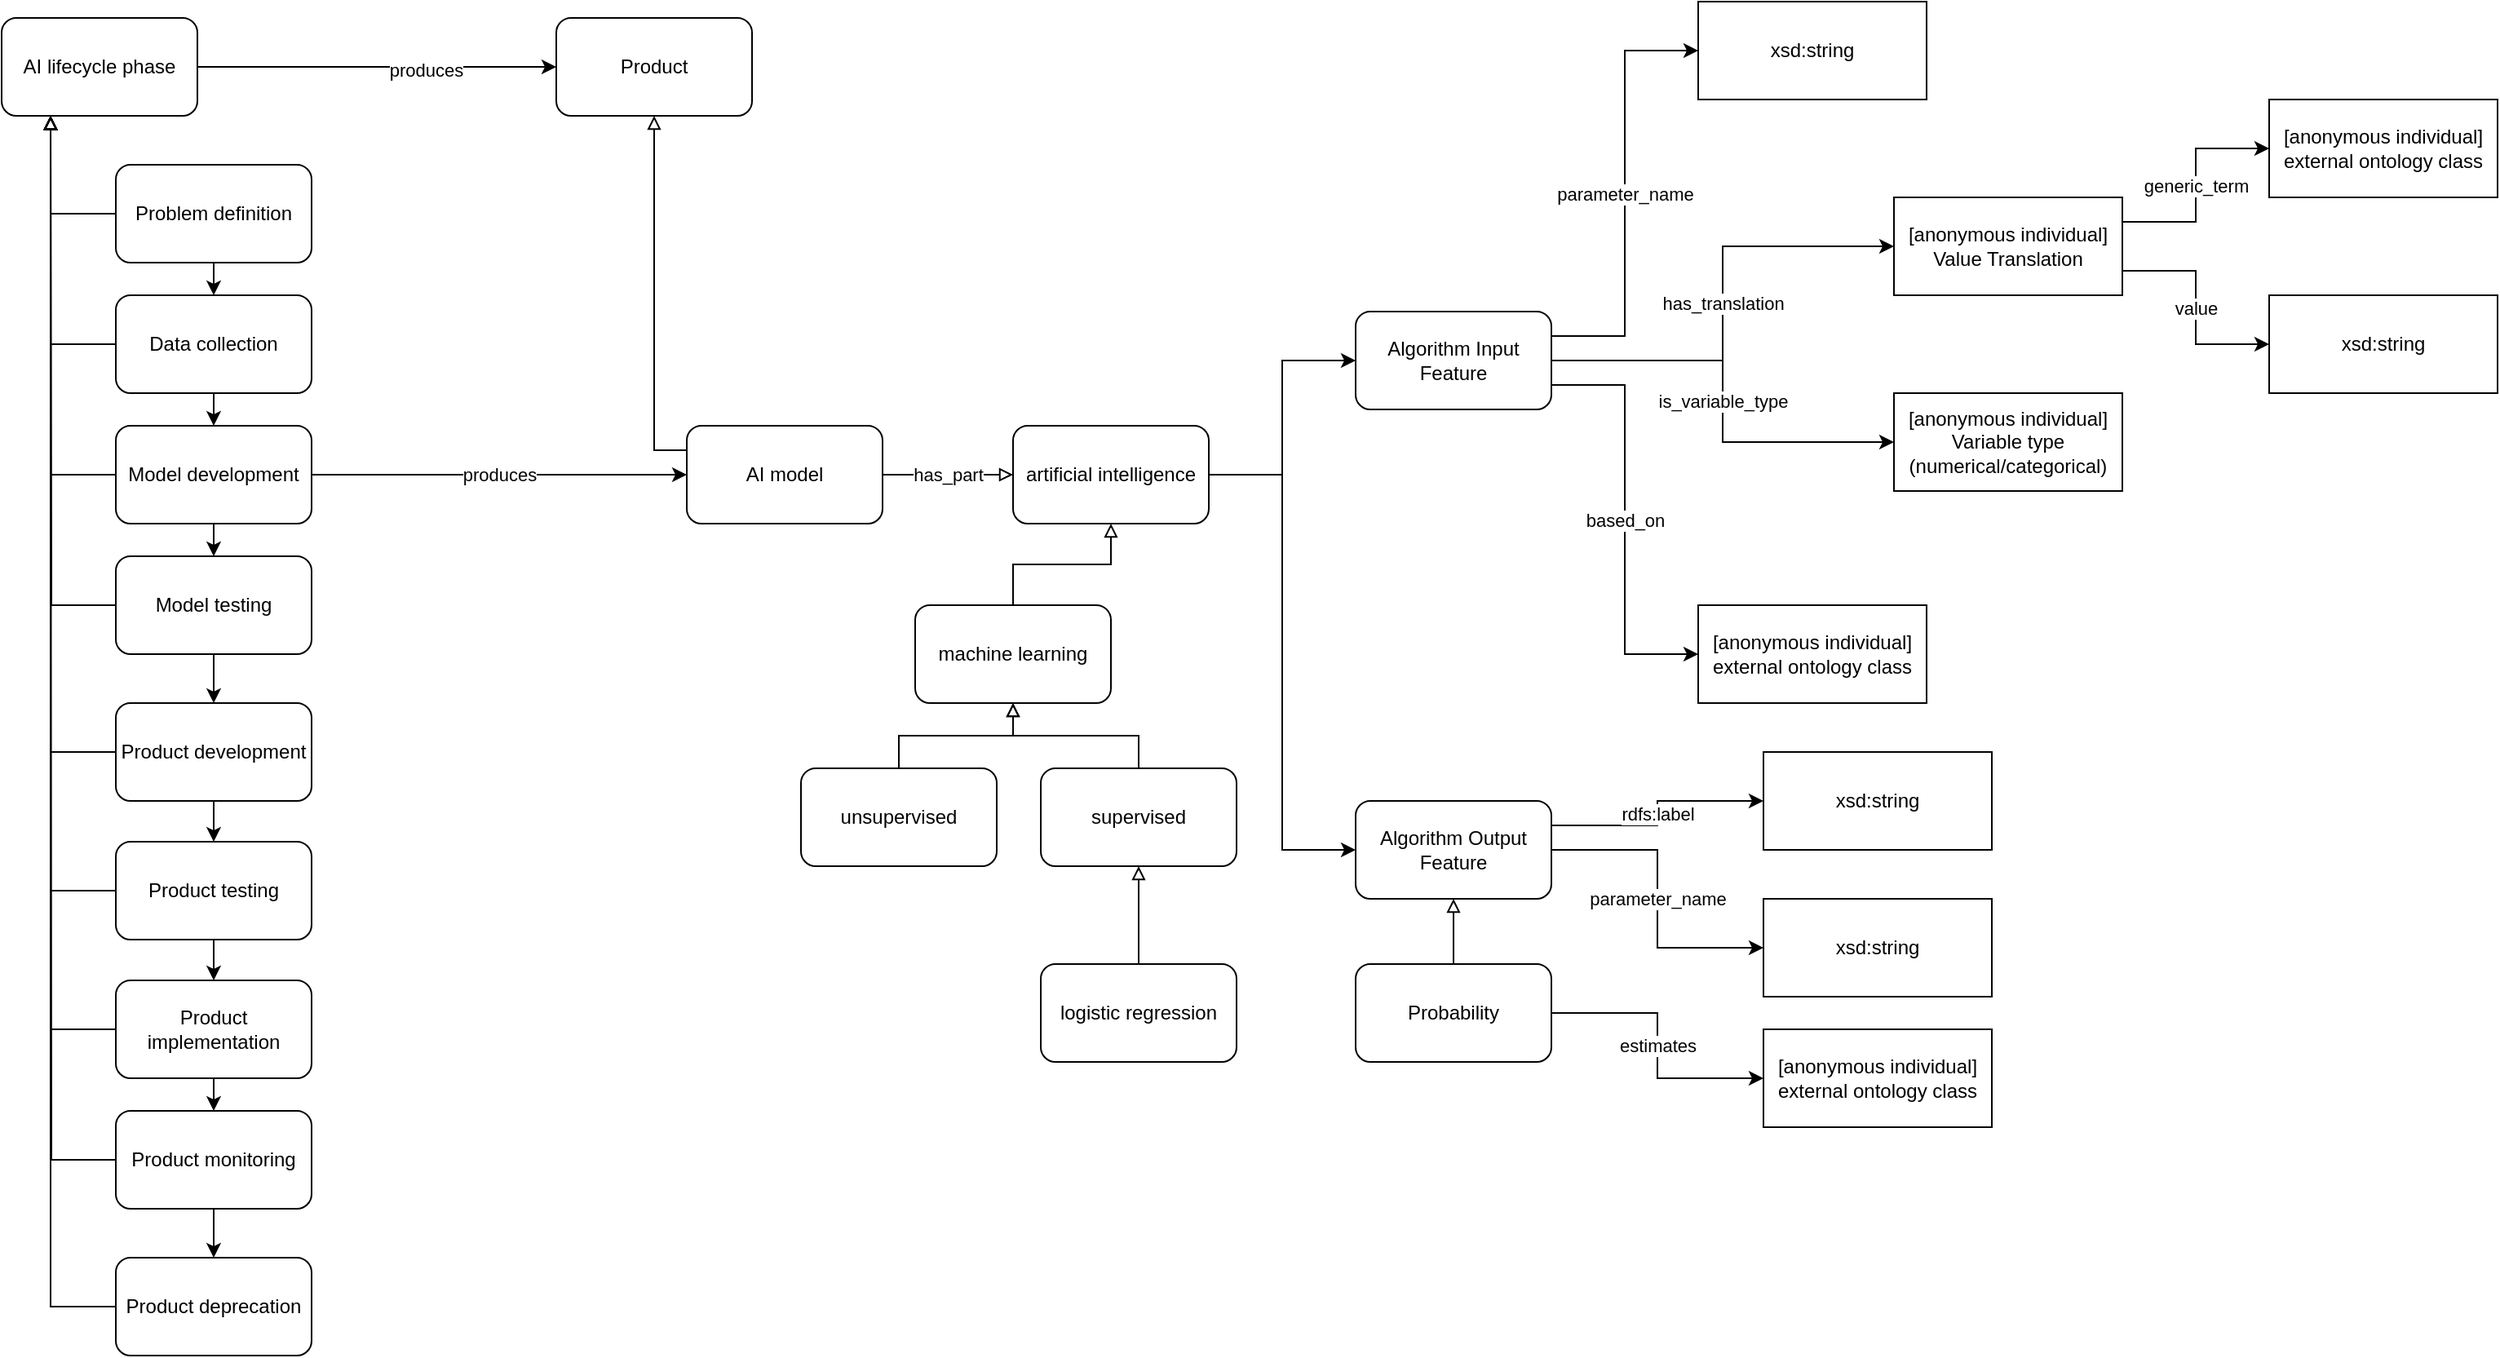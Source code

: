 <mxfile version="21.1.2" type="device">
  <diagram id="C5RBs43oDa-KdzZeNtuy" name="Page-1">
    <mxGraphModel dx="954" dy="674" grid="1" gridSize="10" guides="1" tooltips="1" connect="1" arrows="1" fold="1" page="1" pageScale="1" pageWidth="827" pageHeight="1169" math="0" shadow="0">
      <root>
        <mxCell id="WIyWlLk6GJQsqaUBKTNV-0" />
        <mxCell id="WIyWlLk6GJQsqaUBKTNV-1" parent="WIyWlLk6GJQsqaUBKTNV-0" />
        <mxCell id="dM_Qt6CL8K8Z289YyEKp-29" style="edgeStyle=orthogonalEdgeStyle;rounded=0;orthogonalLoop=1;jettySize=auto;html=1;exitX=1;exitY=0.5;exitDx=0;exitDy=0;entryX=0;entryY=0.5;entryDx=0;entryDy=0;endArrow=classic;endFill=1;" parent="WIyWlLk6GJQsqaUBKTNV-1" source="dM_Qt6CL8K8Z289YyEKp-0" target="dM_Qt6CL8K8Z289YyEKp-28" edge="1">
          <mxGeometry relative="1" as="geometry" />
        </mxCell>
        <mxCell id="dM_Qt6CL8K8Z289YyEKp-30" value="produces" style="edgeLabel;html=1;align=center;verticalAlign=middle;resizable=0;points=[];" parent="dM_Qt6CL8K8Z289YyEKp-29" vertex="1" connectable="0">
          <mxGeometry x="0.273" y="-2" relative="1" as="geometry">
            <mxPoint as="offset" />
          </mxGeometry>
        </mxCell>
        <mxCell id="dM_Qt6CL8K8Z289YyEKp-0" value="AI lifecycle phase" style="rounded=1;whiteSpace=wrap;html=1;" parent="WIyWlLk6GJQsqaUBKTNV-1" vertex="1">
          <mxGeometry x="70" y="50" width="120" height="60" as="geometry" />
        </mxCell>
        <mxCell id="dM_Qt6CL8K8Z289YyEKp-11" style="edgeStyle=orthogonalEdgeStyle;rounded=0;orthogonalLoop=1;jettySize=auto;html=1;exitX=0.5;exitY=1;exitDx=0;exitDy=0;entryX=0.5;entryY=0;entryDx=0;entryDy=0;" parent="WIyWlLk6GJQsqaUBKTNV-1" source="dM_Qt6CL8K8Z289YyEKp-1" target="dM_Qt6CL8K8Z289YyEKp-2" edge="1">
          <mxGeometry relative="1" as="geometry" />
        </mxCell>
        <mxCell id="dM_Qt6CL8K8Z289YyEKp-19" style="edgeStyle=orthogonalEdgeStyle;rounded=0;orthogonalLoop=1;jettySize=auto;html=1;exitX=0;exitY=0.5;exitDx=0;exitDy=0;entryX=0.25;entryY=1;entryDx=0;entryDy=0;endArrow=block;endFill=0;" parent="WIyWlLk6GJQsqaUBKTNV-1" source="dM_Qt6CL8K8Z289YyEKp-1" target="dM_Qt6CL8K8Z289YyEKp-0" edge="1">
          <mxGeometry relative="1" as="geometry" />
        </mxCell>
        <mxCell id="dM_Qt6CL8K8Z289YyEKp-1" value="Problem definition" style="rounded=1;whiteSpace=wrap;html=1;" parent="WIyWlLk6GJQsqaUBKTNV-1" vertex="1">
          <mxGeometry x="140" y="140" width="120" height="60" as="geometry" />
        </mxCell>
        <mxCell id="dM_Qt6CL8K8Z289YyEKp-12" style="edgeStyle=orthogonalEdgeStyle;rounded=0;orthogonalLoop=1;jettySize=auto;html=1;exitX=0.5;exitY=1;exitDx=0;exitDy=0;entryX=0.5;entryY=0;entryDx=0;entryDy=0;" parent="WIyWlLk6GJQsqaUBKTNV-1" source="dM_Qt6CL8K8Z289YyEKp-2" target="dM_Qt6CL8K8Z289YyEKp-3" edge="1">
          <mxGeometry relative="1" as="geometry" />
        </mxCell>
        <mxCell id="dM_Qt6CL8K8Z289YyEKp-2" value="Data collection" style="rounded=1;whiteSpace=wrap;html=1;" parent="WIyWlLk6GJQsqaUBKTNV-1" vertex="1">
          <mxGeometry x="140" y="220" width="120" height="60" as="geometry" />
        </mxCell>
        <mxCell id="dM_Qt6CL8K8Z289YyEKp-13" style="edgeStyle=orthogonalEdgeStyle;rounded=0;orthogonalLoop=1;jettySize=auto;html=1;exitX=0.5;exitY=1;exitDx=0;exitDy=0;entryX=0.5;entryY=0;entryDx=0;entryDy=0;" parent="WIyWlLk6GJQsqaUBKTNV-1" source="dM_Qt6CL8K8Z289YyEKp-3" target="dM_Qt6CL8K8Z289YyEKp-4" edge="1">
          <mxGeometry relative="1" as="geometry" />
        </mxCell>
        <mxCell id="dM_Qt6CL8K8Z289YyEKp-32" value="produces" style="edgeStyle=orthogonalEdgeStyle;rounded=0;orthogonalLoop=1;jettySize=auto;html=1;exitX=1;exitY=0.5;exitDx=0;exitDy=0;entryX=0;entryY=0.5;entryDx=0;entryDy=0;endArrow=classic;endFill=1;" parent="WIyWlLk6GJQsqaUBKTNV-1" source="dM_Qt6CL8K8Z289YyEKp-3" target="dM_Qt6CL8K8Z289YyEKp-31" edge="1">
          <mxGeometry relative="1" as="geometry" />
        </mxCell>
        <mxCell id="dM_Qt6CL8K8Z289YyEKp-3" value="Model development" style="rounded=1;whiteSpace=wrap;html=1;" parent="WIyWlLk6GJQsqaUBKTNV-1" vertex="1">
          <mxGeometry x="140" y="300" width="120" height="60" as="geometry" />
        </mxCell>
        <mxCell id="dM_Qt6CL8K8Z289YyEKp-14" style="edgeStyle=orthogonalEdgeStyle;rounded=0;orthogonalLoop=1;jettySize=auto;html=1;exitX=0.5;exitY=1;exitDx=0;exitDy=0;entryX=0.5;entryY=0;entryDx=0;entryDy=0;" parent="WIyWlLk6GJQsqaUBKTNV-1" source="dM_Qt6CL8K8Z289YyEKp-4" target="dM_Qt6CL8K8Z289YyEKp-5" edge="1">
          <mxGeometry relative="1" as="geometry" />
        </mxCell>
        <mxCell id="dM_Qt6CL8K8Z289YyEKp-4" value="Model testing" style="rounded=1;whiteSpace=wrap;html=1;" parent="WIyWlLk6GJQsqaUBKTNV-1" vertex="1">
          <mxGeometry x="140" y="380" width="120" height="60" as="geometry" />
        </mxCell>
        <mxCell id="dM_Qt6CL8K8Z289YyEKp-15" style="edgeStyle=orthogonalEdgeStyle;rounded=0;orthogonalLoop=1;jettySize=auto;html=1;exitX=0.5;exitY=1;exitDx=0;exitDy=0;entryX=0.5;entryY=0;entryDx=0;entryDy=0;" parent="WIyWlLk6GJQsqaUBKTNV-1" source="dM_Qt6CL8K8Z289YyEKp-5" target="dM_Qt6CL8K8Z289YyEKp-6" edge="1">
          <mxGeometry relative="1" as="geometry" />
        </mxCell>
        <mxCell id="dM_Qt6CL8K8Z289YyEKp-5" value="Product development" style="rounded=1;whiteSpace=wrap;html=1;" parent="WIyWlLk6GJQsqaUBKTNV-1" vertex="1">
          <mxGeometry x="140" y="470" width="120" height="60" as="geometry" />
        </mxCell>
        <mxCell id="dM_Qt6CL8K8Z289YyEKp-16" style="edgeStyle=orthogonalEdgeStyle;rounded=0;orthogonalLoop=1;jettySize=auto;html=1;exitX=0.5;exitY=1;exitDx=0;exitDy=0;entryX=0.5;entryY=0;entryDx=0;entryDy=0;" parent="WIyWlLk6GJQsqaUBKTNV-1" source="dM_Qt6CL8K8Z289YyEKp-6" target="dM_Qt6CL8K8Z289YyEKp-7" edge="1">
          <mxGeometry relative="1" as="geometry" />
        </mxCell>
        <mxCell id="dM_Qt6CL8K8Z289YyEKp-6" value="Product testing" style="rounded=1;whiteSpace=wrap;html=1;" parent="WIyWlLk6GJQsqaUBKTNV-1" vertex="1">
          <mxGeometry x="140" y="555" width="120" height="60" as="geometry" />
        </mxCell>
        <mxCell id="dM_Qt6CL8K8Z289YyEKp-17" style="edgeStyle=orthogonalEdgeStyle;rounded=0;orthogonalLoop=1;jettySize=auto;html=1;exitX=0.5;exitY=1;exitDx=0;exitDy=0;entryX=0.5;entryY=0;entryDx=0;entryDy=0;" parent="WIyWlLk6GJQsqaUBKTNV-1" source="dM_Qt6CL8K8Z289YyEKp-7" target="dM_Qt6CL8K8Z289YyEKp-8" edge="1">
          <mxGeometry relative="1" as="geometry" />
        </mxCell>
        <mxCell id="dM_Qt6CL8K8Z289YyEKp-7" value="Product implementation" style="rounded=1;whiteSpace=wrap;html=1;" parent="WIyWlLk6GJQsqaUBKTNV-1" vertex="1">
          <mxGeometry x="140" y="640" width="120" height="60" as="geometry" />
        </mxCell>
        <mxCell id="dM_Qt6CL8K8Z289YyEKp-18" style="edgeStyle=orthogonalEdgeStyle;rounded=0;orthogonalLoop=1;jettySize=auto;html=1;exitX=0.5;exitY=1;exitDx=0;exitDy=0;entryX=0.5;entryY=0;entryDx=0;entryDy=0;" parent="WIyWlLk6GJQsqaUBKTNV-1" source="dM_Qt6CL8K8Z289YyEKp-8" target="dM_Qt6CL8K8Z289YyEKp-9" edge="1">
          <mxGeometry relative="1" as="geometry" />
        </mxCell>
        <mxCell id="dM_Qt6CL8K8Z289YyEKp-8" value="Product monitoring" style="rounded=1;whiteSpace=wrap;html=1;" parent="WIyWlLk6GJQsqaUBKTNV-1" vertex="1">
          <mxGeometry x="140" y="720" width="120" height="60" as="geometry" />
        </mxCell>
        <mxCell id="dM_Qt6CL8K8Z289YyEKp-9" value="Product deprecation" style="rounded=1;whiteSpace=wrap;html=1;" parent="WIyWlLk6GJQsqaUBKTNV-1" vertex="1">
          <mxGeometry x="140" y="810" width="120" height="60" as="geometry" />
        </mxCell>
        <mxCell id="dM_Qt6CL8K8Z289YyEKp-20" style="edgeStyle=orthogonalEdgeStyle;rounded=0;orthogonalLoop=1;jettySize=auto;html=1;exitX=0;exitY=0.5;exitDx=0;exitDy=0;entryX=0.25;entryY=1;entryDx=0;entryDy=0;endArrow=block;endFill=0;" parent="WIyWlLk6GJQsqaUBKTNV-1" source="dM_Qt6CL8K8Z289YyEKp-2" target="dM_Qt6CL8K8Z289YyEKp-0" edge="1">
          <mxGeometry relative="1" as="geometry">
            <mxPoint x="150" y="180" as="sourcePoint" />
            <mxPoint x="110" y="120" as="targetPoint" />
          </mxGeometry>
        </mxCell>
        <mxCell id="dM_Qt6CL8K8Z289YyEKp-21" style="edgeStyle=orthogonalEdgeStyle;rounded=0;orthogonalLoop=1;jettySize=auto;html=1;exitX=0;exitY=0.5;exitDx=0;exitDy=0;entryX=0.25;entryY=1;entryDx=0;entryDy=0;endArrow=block;endFill=0;" parent="WIyWlLk6GJQsqaUBKTNV-1" source="dM_Qt6CL8K8Z289YyEKp-3" target="dM_Qt6CL8K8Z289YyEKp-0" edge="1">
          <mxGeometry relative="1" as="geometry">
            <mxPoint x="150" y="260" as="sourcePoint" />
            <mxPoint x="110" y="120" as="targetPoint" />
          </mxGeometry>
        </mxCell>
        <mxCell id="dM_Qt6CL8K8Z289YyEKp-22" style="edgeStyle=orthogonalEdgeStyle;rounded=0;orthogonalLoop=1;jettySize=auto;html=1;exitX=0;exitY=0.5;exitDx=0;exitDy=0;endArrow=block;endFill=0;" parent="WIyWlLk6GJQsqaUBKTNV-1" source="dM_Qt6CL8K8Z289YyEKp-4" edge="1">
          <mxGeometry relative="1" as="geometry">
            <mxPoint x="160" y="270" as="sourcePoint" />
            <mxPoint x="100" y="110" as="targetPoint" />
          </mxGeometry>
        </mxCell>
        <mxCell id="dM_Qt6CL8K8Z289YyEKp-23" style="edgeStyle=orthogonalEdgeStyle;rounded=0;orthogonalLoop=1;jettySize=auto;html=1;exitX=0;exitY=0.5;exitDx=0;exitDy=0;entryX=0.25;entryY=1;entryDx=0;entryDy=0;endArrow=block;endFill=0;" parent="WIyWlLk6GJQsqaUBKTNV-1" source="dM_Qt6CL8K8Z289YyEKp-5" target="dM_Qt6CL8K8Z289YyEKp-0" edge="1">
          <mxGeometry relative="1" as="geometry">
            <mxPoint x="170" y="280" as="sourcePoint" />
            <mxPoint x="130" y="140" as="targetPoint" />
          </mxGeometry>
        </mxCell>
        <mxCell id="dM_Qt6CL8K8Z289YyEKp-24" style="edgeStyle=orthogonalEdgeStyle;rounded=0;orthogonalLoop=1;jettySize=auto;html=1;exitX=0;exitY=0.5;exitDx=0;exitDy=0;entryX=0.25;entryY=1;entryDx=0;entryDy=0;endArrow=block;endFill=0;" parent="WIyWlLk6GJQsqaUBKTNV-1" source="dM_Qt6CL8K8Z289YyEKp-6" target="dM_Qt6CL8K8Z289YyEKp-0" edge="1">
          <mxGeometry relative="1" as="geometry">
            <mxPoint x="180" y="290" as="sourcePoint" />
            <mxPoint x="140" y="150" as="targetPoint" />
          </mxGeometry>
        </mxCell>
        <mxCell id="dM_Qt6CL8K8Z289YyEKp-25" style="edgeStyle=orthogonalEdgeStyle;rounded=0;orthogonalLoop=1;jettySize=auto;html=1;exitX=0;exitY=0.5;exitDx=0;exitDy=0;endArrow=block;endFill=0;entryX=0.25;entryY=1;entryDx=0;entryDy=0;" parent="WIyWlLk6GJQsqaUBKTNV-1" source="dM_Qt6CL8K8Z289YyEKp-7" target="dM_Qt6CL8K8Z289YyEKp-0" edge="1">
          <mxGeometry relative="1" as="geometry">
            <mxPoint x="190" y="300" as="sourcePoint" />
            <mxPoint x="80" y="150" as="targetPoint" />
          </mxGeometry>
        </mxCell>
        <mxCell id="dM_Qt6CL8K8Z289YyEKp-26" style="edgeStyle=orthogonalEdgeStyle;rounded=0;orthogonalLoop=1;jettySize=auto;html=1;exitX=0;exitY=0.5;exitDx=0;exitDy=0;endArrow=block;endFill=0;" parent="WIyWlLk6GJQsqaUBKTNV-1" source="dM_Qt6CL8K8Z289YyEKp-8" edge="1">
          <mxGeometry relative="1" as="geometry">
            <mxPoint x="70" y="350" as="sourcePoint" />
            <mxPoint x="100" y="110" as="targetPoint" />
          </mxGeometry>
        </mxCell>
        <mxCell id="dM_Qt6CL8K8Z289YyEKp-27" style="edgeStyle=orthogonalEdgeStyle;rounded=0;orthogonalLoop=1;jettySize=auto;html=1;exitX=0;exitY=0.5;exitDx=0;exitDy=0;endArrow=block;endFill=0;entryX=0.25;entryY=1;entryDx=0;entryDy=0;" parent="WIyWlLk6GJQsqaUBKTNV-1" source="dM_Qt6CL8K8Z289YyEKp-9" target="dM_Qt6CL8K8Z289YyEKp-0" edge="1">
          <mxGeometry relative="1" as="geometry">
            <mxPoint x="150" y="760" as="sourcePoint" />
            <mxPoint x="110" y="120" as="targetPoint" />
          </mxGeometry>
        </mxCell>
        <mxCell id="dM_Qt6CL8K8Z289YyEKp-28" value="Product" style="rounded=1;whiteSpace=wrap;html=1;" parent="WIyWlLk6GJQsqaUBKTNV-1" vertex="1">
          <mxGeometry x="410" y="50" width="120" height="60" as="geometry" />
        </mxCell>
        <mxCell id="dM_Qt6CL8K8Z289YyEKp-33" style="edgeStyle=orthogonalEdgeStyle;rounded=0;orthogonalLoop=1;jettySize=auto;html=1;exitX=0;exitY=0.25;exitDx=0;exitDy=0;entryX=0.5;entryY=1;entryDx=0;entryDy=0;endArrow=block;endFill=0;" parent="WIyWlLk6GJQsqaUBKTNV-1" source="dM_Qt6CL8K8Z289YyEKp-31" target="dM_Qt6CL8K8Z289YyEKp-28" edge="1">
          <mxGeometry relative="1" as="geometry" />
        </mxCell>
        <mxCell id="dM_Qt6CL8K8Z289YyEKp-35" value="has_part" style="edgeStyle=orthogonalEdgeStyle;rounded=0;orthogonalLoop=1;jettySize=auto;html=1;exitX=1;exitY=0.5;exitDx=0;exitDy=0;entryX=0;entryY=0.5;entryDx=0;entryDy=0;endArrow=block;endFill=0;" parent="WIyWlLk6GJQsqaUBKTNV-1" source="dM_Qt6CL8K8Z289YyEKp-31" target="dM_Qt6CL8K8Z289YyEKp-34" edge="1">
          <mxGeometry relative="1" as="geometry" />
        </mxCell>
        <mxCell id="dM_Qt6CL8K8Z289YyEKp-31" value="AI model" style="rounded=1;whiteSpace=wrap;html=1;" parent="WIyWlLk6GJQsqaUBKTNV-1" vertex="1">
          <mxGeometry x="490" y="300" width="120" height="60" as="geometry" />
        </mxCell>
        <mxCell id="dM_Qt6CL8K8Z289YyEKp-38" style="edgeStyle=orthogonalEdgeStyle;rounded=0;orthogonalLoop=1;jettySize=auto;html=1;exitX=1;exitY=0.5;exitDx=0;exitDy=0;entryX=0;entryY=0.5;entryDx=0;entryDy=0;endArrow=classic;endFill=1;" parent="WIyWlLk6GJQsqaUBKTNV-1" source="dM_Qt6CL8K8Z289YyEKp-34" target="dM_Qt6CL8K8Z289YyEKp-36" edge="1">
          <mxGeometry relative="1" as="geometry" />
        </mxCell>
        <mxCell id="dM_Qt6CL8K8Z289YyEKp-39" style="edgeStyle=orthogonalEdgeStyle;rounded=0;orthogonalLoop=1;jettySize=auto;html=1;exitX=1;exitY=0.5;exitDx=0;exitDy=0;entryX=0;entryY=0.5;entryDx=0;entryDy=0;endArrow=classic;endFill=1;" parent="WIyWlLk6GJQsqaUBKTNV-1" source="dM_Qt6CL8K8Z289YyEKp-34" target="dM_Qt6CL8K8Z289YyEKp-37" edge="1">
          <mxGeometry relative="1" as="geometry" />
        </mxCell>
        <mxCell id="dM_Qt6CL8K8Z289YyEKp-34" value="artificial intelligence" style="rounded=1;whiteSpace=wrap;html=1;" parent="WIyWlLk6GJQsqaUBKTNV-1" vertex="1">
          <mxGeometry x="690" y="300" width="120" height="60" as="geometry" />
        </mxCell>
        <mxCell id="dM_Qt6CL8K8Z289YyEKp-41" value="based_on" style="edgeStyle=orthogonalEdgeStyle;rounded=0;orthogonalLoop=1;jettySize=auto;html=1;exitX=1;exitY=0.75;exitDx=0;exitDy=0;entryX=0;entryY=0.5;entryDx=0;entryDy=0;endArrow=classic;endFill=1;" parent="WIyWlLk6GJQsqaUBKTNV-1" source="dM_Qt6CL8K8Z289YyEKp-36" target="dM_Qt6CL8K8Z289YyEKp-40" edge="1">
          <mxGeometry relative="1" as="geometry" />
        </mxCell>
        <mxCell id="dM_Qt6CL8K8Z289YyEKp-45" value="is_variable_type" style="edgeStyle=orthogonalEdgeStyle;rounded=0;orthogonalLoop=1;jettySize=auto;html=1;exitX=1;exitY=0.5;exitDx=0;exitDy=0;entryX=0;entryY=0.5;entryDx=0;entryDy=0;endArrow=classic;endFill=1;" parent="WIyWlLk6GJQsqaUBKTNV-1" source="dM_Qt6CL8K8Z289YyEKp-36" target="dM_Qt6CL8K8Z289YyEKp-44" edge="1">
          <mxGeometry relative="1" as="geometry" />
        </mxCell>
        <mxCell id="dM_Qt6CL8K8Z289YyEKp-49" value="parameter_name" style="edgeStyle=orthogonalEdgeStyle;rounded=0;orthogonalLoop=1;jettySize=auto;html=1;exitX=1;exitY=0.25;exitDx=0;exitDy=0;entryX=0;entryY=0.5;entryDx=0;entryDy=0;endArrow=classic;endFill=1;" parent="WIyWlLk6GJQsqaUBKTNV-1" source="dM_Qt6CL8K8Z289YyEKp-36" target="dM_Qt6CL8K8Z289YyEKp-48" edge="1">
          <mxGeometry relative="1" as="geometry" />
        </mxCell>
        <mxCell id="dM_Qt6CL8K8Z289YyEKp-56" value="has_translation" style="edgeStyle=orthogonalEdgeStyle;rounded=0;orthogonalLoop=1;jettySize=auto;html=1;exitX=1;exitY=0.5;exitDx=0;exitDy=0;entryX=0;entryY=0.5;entryDx=0;entryDy=0;endArrow=classic;endFill=1;" parent="WIyWlLk6GJQsqaUBKTNV-1" source="dM_Qt6CL8K8Z289YyEKp-36" target="dM_Qt6CL8K8Z289YyEKp-50" edge="1">
          <mxGeometry relative="1" as="geometry" />
        </mxCell>
        <mxCell id="dM_Qt6CL8K8Z289YyEKp-36" value="Algorithm Input Feature" style="rounded=1;whiteSpace=wrap;html=1;" parent="WIyWlLk6GJQsqaUBKTNV-1" vertex="1">
          <mxGeometry x="900" y="230" width="120" height="60" as="geometry" />
        </mxCell>
        <mxCell id="dM_Qt6CL8K8Z289YyEKp-58" value="rdfs:label" style="edgeStyle=orthogonalEdgeStyle;rounded=0;orthogonalLoop=1;jettySize=auto;html=1;exitX=1;exitY=0.25;exitDx=0;exitDy=0;entryX=0;entryY=0.5;entryDx=0;entryDy=0;endArrow=classic;endFill=1;" parent="WIyWlLk6GJQsqaUBKTNV-1" source="dM_Qt6CL8K8Z289YyEKp-37" target="dM_Qt6CL8K8Z289YyEKp-57" edge="1">
          <mxGeometry relative="1" as="geometry" />
        </mxCell>
        <mxCell id="dM_Qt6CL8K8Z289YyEKp-60" value="parameter_name" style="edgeStyle=orthogonalEdgeStyle;rounded=0;orthogonalLoop=1;jettySize=auto;html=1;exitX=1;exitY=0.5;exitDx=0;exitDy=0;entryX=0;entryY=0.5;entryDx=0;entryDy=0;endArrow=classic;endFill=1;" parent="WIyWlLk6GJQsqaUBKTNV-1" source="dM_Qt6CL8K8Z289YyEKp-37" target="dM_Qt6CL8K8Z289YyEKp-59" edge="1">
          <mxGeometry relative="1" as="geometry" />
        </mxCell>
        <mxCell id="dM_Qt6CL8K8Z289YyEKp-37" value="Algorithm Output Feature" style="rounded=1;whiteSpace=wrap;html=1;" parent="WIyWlLk6GJQsqaUBKTNV-1" vertex="1">
          <mxGeometry x="900" y="530" width="120" height="60" as="geometry" />
        </mxCell>
        <mxCell id="dM_Qt6CL8K8Z289YyEKp-40" value="[anonymous individual]&lt;br&gt;external ontology class" style="rounded=0;whiteSpace=wrap;html=1;" parent="WIyWlLk6GJQsqaUBKTNV-1" vertex="1">
          <mxGeometry x="1110" y="410" width="140" height="60" as="geometry" />
        </mxCell>
        <mxCell id="dM_Qt6CL8K8Z289YyEKp-44" value="[anonymous individual]&lt;br&gt;Variable type&lt;br&gt;(numerical/categorical)" style="rounded=0;whiteSpace=wrap;html=1;" parent="WIyWlLk6GJQsqaUBKTNV-1" vertex="1">
          <mxGeometry x="1230" y="280" width="140" height="60" as="geometry" />
        </mxCell>
        <mxCell id="dM_Qt6CL8K8Z289YyEKp-48" value="xsd:string" style="rounded=0;whiteSpace=wrap;html=1;" parent="WIyWlLk6GJQsqaUBKTNV-1" vertex="1">
          <mxGeometry x="1110" y="40" width="140" height="60" as="geometry" />
        </mxCell>
        <mxCell id="dM_Qt6CL8K8Z289YyEKp-52" value="generic_term" style="edgeStyle=orthogonalEdgeStyle;rounded=0;orthogonalLoop=1;jettySize=auto;html=1;endArrow=classic;endFill=1;exitX=1;exitY=0.25;exitDx=0;exitDy=0;" parent="WIyWlLk6GJQsqaUBKTNV-1" source="dM_Qt6CL8K8Z289YyEKp-50" target="dM_Qt6CL8K8Z289YyEKp-51" edge="1">
          <mxGeometry relative="1" as="geometry" />
        </mxCell>
        <mxCell id="dM_Qt6CL8K8Z289YyEKp-55" value="value" style="edgeStyle=orthogonalEdgeStyle;rounded=0;orthogonalLoop=1;jettySize=auto;html=1;exitX=1;exitY=0.75;exitDx=0;exitDy=0;entryX=0;entryY=0.5;entryDx=0;entryDy=0;endArrow=classic;endFill=1;" parent="WIyWlLk6GJQsqaUBKTNV-1" source="dM_Qt6CL8K8Z289YyEKp-50" target="dM_Qt6CL8K8Z289YyEKp-54" edge="1">
          <mxGeometry relative="1" as="geometry" />
        </mxCell>
        <mxCell id="dM_Qt6CL8K8Z289YyEKp-50" value="[anonymous individual]&lt;br&gt;Value Translation" style="rounded=0;whiteSpace=wrap;html=1;" parent="WIyWlLk6GJQsqaUBKTNV-1" vertex="1">
          <mxGeometry x="1230" y="160" width="140" height="60" as="geometry" />
        </mxCell>
        <mxCell id="dM_Qt6CL8K8Z289YyEKp-51" value="[anonymous individual]&lt;br&gt;external ontology class" style="whiteSpace=wrap;html=1;rounded=0;" parent="WIyWlLk6GJQsqaUBKTNV-1" vertex="1">
          <mxGeometry x="1460" y="100" width="140" height="60" as="geometry" />
        </mxCell>
        <mxCell id="dM_Qt6CL8K8Z289YyEKp-54" value="xsd:string" style="rounded=0;whiteSpace=wrap;html=1;" parent="WIyWlLk6GJQsqaUBKTNV-1" vertex="1">
          <mxGeometry x="1460" y="220" width="140" height="60" as="geometry" />
        </mxCell>
        <mxCell id="dM_Qt6CL8K8Z289YyEKp-57" value="xsd:string" style="rounded=0;whiteSpace=wrap;html=1;" parent="WIyWlLk6GJQsqaUBKTNV-1" vertex="1">
          <mxGeometry x="1150" y="500" width="140" height="60" as="geometry" />
        </mxCell>
        <mxCell id="dM_Qt6CL8K8Z289YyEKp-59" value="xsd:string" style="rounded=0;whiteSpace=wrap;html=1;" parent="WIyWlLk6GJQsqaUBKTNV-1" vertex="1">
          <mxGeometry x="1150" y="590" width="140" height="60" as="geometry" />
        </mxCell>
        <mxCell id="dM_Qt6CL8K8Z289YyEKp-61" value="[anonymous individual]&lt;br&gt;external ontology class" style="rounded=0;whiteSpace=wrap;html=1;" parent="WIyWlLk6GJQsqaUBKTNV-1" vertex="1">
          <mxGeometry x="1150" y="670" width="140" height="60" as="geometry" />
        </mxCell>
        <mxCell id="dM_Qt6CL8K8Z289YyEKp-64" style="edgeStyle=orthogonalEdgeStyle;rounded=0;orthogonalLoop=1;jettySize=auto;html=1;exitX=0.5;exitY=0;exitDx=0;exitDy=0;entryX=0.5;entryY=1;entryDx=0;entryDy=0;endArrow=block;endFill=0;" parent="WIyWlLk6GJQsqaUBKTNV-1" source="dM_Qt6CL8K8Z289YyEKp-63" target="dM_Qt6CL8K8Z289YyEKp-37" edge="1">
          <mxGeometry relative="1" as="geometry" />
        </mxCell>
        <mxCell id="hWLEaWJ-5blyYh4Wp0G3-11" value="estimates" style="edgeStyle=orthogonalEdgeStyle;rounded=0;orthogonalLoop=1;jettySize=auto;html=1;exitX=1;exitY=0.5;exitDx=0;exitDy=0;entryX=0;entryY=0.5;entryDx=0;entryDy=0;" edge="1" parent="WIyWlLk6GJQsqaUBKTNV-1" source="dM_Qt6CL8K8Z289YyEKp-63" target="dM_Qt6CL8K8Z289YyEKp-61">
          <mxGeometry relative="1" as="geometry" />
        </mxCell>
        <mxCell id="dM_Qt6CL8K8Z289YyEKp-63" value="Probability" style="rounded=1;whiteSpace=wrap;html=1;" parent="WIyWlLk6GJQsqaUBKTNV-1" vertex="1">
          <mxGeometry x="900" y="630" width="120" height="60" as="geometry" />
        </mxCell>
        <mxCell id="hWLEaWJ-5blyYh4Wp0G3-1" style="edgeStyle=orthogonalEdgeStyle;rounded=0;orthogonalLoop=1;jettySize=auto;html=1;exitX=0.5;exitY=0;exitDx=0;exitDy=0;entryX=0.5;entryY=1;entryDx=0;entryDy=0;endArrow=block;endFill=0;" edge="1" parent="WIyWlLk6GJQsqaUBKTNV-1" source="hWLEaWJ-5blyYh4Wp0G3-0" target="dM_Qt6CL8K8Z289YyEKp-34">
          <mxGeometry relative="1" as="geometry" />
        </mxCell>
        <mxCell id="hWLEaWJ-5blyYh4Wp0G3-0" value="machine learning" style="rounded=1;whiteSpace=wrap;html=1;" vertex="1" parent="WIyWlLk6GJQsqaUBKTNV-1">
          <mxGeometry x="630" y="410" width="120" height="60" as="geometry" />
        </mxCell>
        <mxCell id="hWLEaWJ-5blyYh4Wp0G3-3" style="edgeStyle=orthogonalEdgeStyle;rounded=0;orthogonalLoop=1;jettySize=auto;html=1;exitX=0.5;exitY=0;exitDx=0;exitDy=0;entryX=0.5;entryY=1;entryDx=0;entryDy=0;endArrow=block;endFill=0;" edge="1" parent="WIyWlLk6GJQsqaUBKTNV-1" source="hWLEaWJ-5blyYh4Wp0G3-2" target="hWLEaWJ-5blyYh4Wp0G3-0">
          <mxGeometry relative="1" as="geometry" />
        </mxCell>
        <mxCell id="hWLEaWJ-5blyYh4Wp0G3-2" value="supervised" style="rounded=1;whiteSpace=wrap;html=1;" vertex="1" parent="WIyWlLk6GJQsqaUBKTNV-1">
          <mxGeometry x="707" y="510" width="120" height="60" as="geometry" />
        </mxCell>
        <mxCell id="hWLEaWJ-5blyYh4Wp0G3-7" style="edgeStyle=orthogonalEdgeStyle;rounded=0;orthogonalLoop=1;jettySize=auto;html=1;exitX=0.5;exitY=0;exitDx=0;exitDy=0;entryX=0.5;entryY=1;entryDx=0;entryDy=0;endArrow=block;endFill=0;" edge="1" parent="WIyWlLk6GJQsqaUBKTNV-1" source="hWLEaWJ-5blyYh4Wp0G3-4" target="hWLEaWJ-5blyYh4Wp0G3-0">
          <mxGeometry relative="1" as="geometry" />
        </mxCell>
        <mxCell id="hWLEaWJ-5blyYh4Wp0G3-4" value="unsupervised" style="rounded=1;whiteSpace=wrap;html=1;" vertex="1" parent="WIyWlLk6GJQsqaUBKTNV-1">
          <mxGeometry x="560" y="510" width="120" height="60" as="geometry" />
        </mxCell>
        <mxCell id="hWLEaWJ-5blyYh4Wp0G3-9" style="edgeStyle=orthogonalEdgeStyle;rounded=0;orthogonalLoop=1;jettySize=auto;html=1;exitX=0.5;exitY=0;exitDx=0;exitDy=0;entryX=0.5;entryY=1;entryDx=0;entryDy=0;endArrow=block;endFill=0;" edge="1" parent="WIyWlLk6GJQsqaUBKTNV-1" source="hWLEaWJ-5blyYh4Wp0G3-8" target="hWLEaWJ-5blyYh4Wp0G3-2">
          <mxGeometry relative="1" as="geometry" />
        </mxCell>
        <mxCell id="hWLEaWJ-5blyYh4Wp0G3-8" value="logistic regression" style="rounded=1;whiteSpace=wrap;html=1;" vertex="1" parent="WIyWlLk6GJQsqaUBKTNV-1">
          <mxGeometry x="707" y="630" width="120" height="60" as="geometry" />
        </mxCell>
      </root>
    </mxGraphModel>
  </diagram>
</mxfile>
